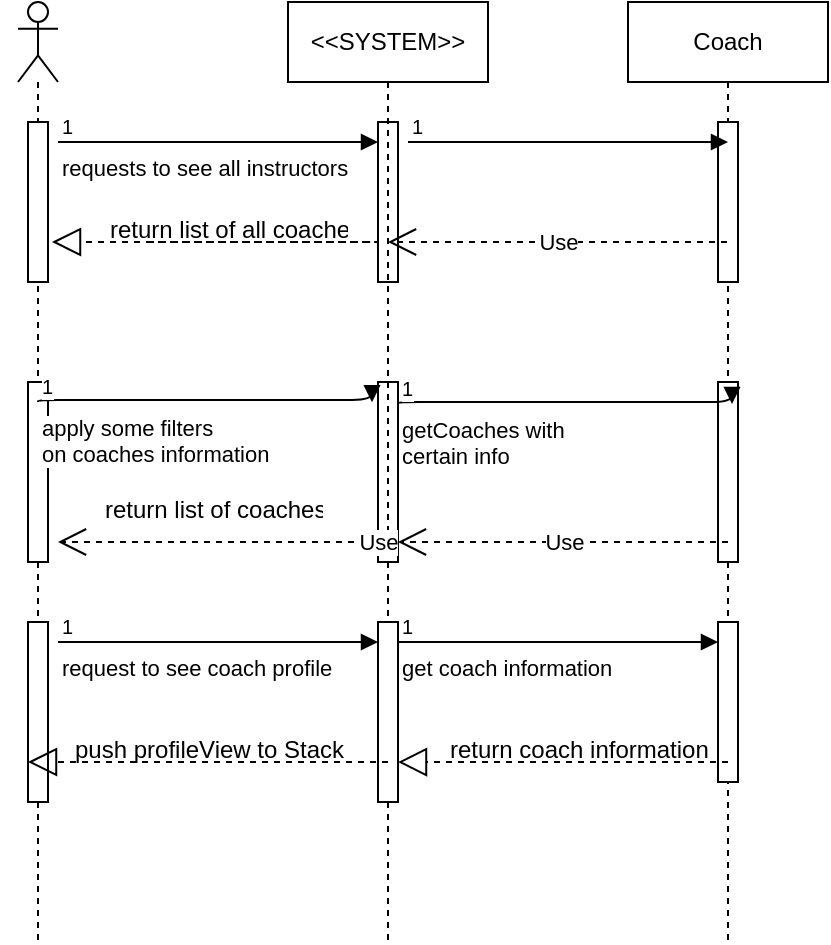 <mxfile version="12.3.8" type="github" pages="1">
  <diagram id="awjlPtBp8_mDKeiI9_V6" name="Page-1">
    <mxGraphModel dx="1408" dy="792" grid="1" gridSize="10" guides="1" tooltips="1" connect="1" arrows="1" fold="1" page="1" pageScale="1" pageWidth="850" pageHeight="1100" math="0" shadow="0">
      <root>
        <mxCell id="0"/>
        <mxCell id="1" parent="0"/>
        <mxCell id="8XlGdY5N6A-Fkyj69090-2" value="" style="shape=umlLifeline;participant=umlActor;perimeter=lifelinePerimeter;whiteSpace=wrap;html=1;container=1;collapsible=0;recursiveResize=0;verticalAlign=top;spacingTop=36;labelBackgroundColor=#ffffff;outlineConnect=0;" vertex="1" parent="1">
          <mxGeometry x="120" y="90" width="20" height="470" as="geometry"/>
        </mxCell>
        <mxCell id="8XlGdY5N6A-Fkyj69090-6" value="" style="html=1;points=[];perimeter=orthogonalPerimeter;" vertex="1" parent="8XlGdY5N6A-Fkyj69090-2">
          <mxGeometry x="5" y="60" width="10" height="80" as="geometry"/>
        </mxCell>
        <mxCell id="8XlGdY5N6A-Fkyj69090-37" value="" style="html=1;points=[];perimeter=orthogonalPerimeter;" vertex="1" parent="8XlGdY5N6A-Fkyj69090-2">
          <mxGeometry x="5" y="310" width="10" height="90" as="geometry"/>
        </mxCell>
        <mxCell id="8XlGdY5N6A-Fkyj69090-3" value="requests to see all instructors" style="endArrow=block;endFill=1;html=1;edgeStyle=orthogonalEdgeStyle;align=left;verticalAlign=top;" edge="1" parent="1">
          <mxGeometry x="-1" relative="1" as="geometry">
            <mxPoint x="140" y="160" as="sourcePoint"/>
            <mxPoint x="300" y="160" as="targetPoint"/>
          </mxGeometry>
        </mxCell>
        <mxCell id="8XlGdY5N6A-Fkyj69090-4" value="1" style="resizable=0;html=1;align=left;verticalAlign=bottom;labelBackgroundColor=#ffffff;fontSize=10;" connectable="0" vertex="1" parent="8XlGdY5N6A-Fkyj69090-3">
          <mxGeometry x="-1" relative="1" as="geometry"/>
        </mxCell>
        <mxCell id="8XlGdY5N6A-Fkyj69090-5" value="" style="html=1;points=[];perimeter=orthogonalPerimeter;" vertex="1" parent="1">
          <mxGeometry x="300" y="150" width="10" height="80" as="geometry"/>
        </mxCell>
        <mxCell id="8XlGdY5N6A-Fkyj69090-7" value="" style="html=1;points=[];perimeter=orthogonalPerimeter;" vertex="1" parent="1">
          <mxGeometry x="125" y="280" width="10" height="90" as="geometry"/>
        </mxCell>
        <mxCell id="8XlGdY5N6A-Fkyj69090-8" value="" style="html=1;points=[];perimeter=orthogonalPerimeter;" vertex="1" parent="1">
          <mxGeometry x="300" y="280" width="10" height="90" as="geometry"/>
        </mxCell>
        <mxCell id="8XlGdY5N6A-Fkyj69090-9" value="" style="endArrow=block;dashed=1;endFill=0;endSize=12;html=1;entryX=1.2;entryY=0.75;entryDx=0;entryDy=0;entryPerimeter=0;" edge="1" parent="1" target="8XlGdY5N6A-Fkyj69090-6">
          <mxGeometry width="160" relative="1" as="geometry">
            <mxPoint x="185" y="210" as="sourcePoint"/>
            <mxPoint x="95" y="210" as="targetPoint"/>
            <Array as="points">
              <mxPoint x="305" y="210"/>
              <mxPoint x="225" y="210"/>
            </Array>
          </mxGeometry>
        </mxCell>
        <mxCell id="8XlGdY5N6A-Fkyj69090-10" value="return list of all coaches" style="text;strokeColor=none;fillColor=none;align=left;verticalAlign=top;spacingLeft=4;spacingRight=4;overflow=hidden;rotatable=0;points=[[0,0.5],[1,0.5]];portConstraint=eastwest;" vertex="1" parent="1">
          <mxGeometry x="160" y="190" width="130" height="26" as="geometry"/>
        </mxCell>
        <mxCell id="8XlGdY5N6A-Fkyj69090-11" value="apply some filters &lt;br&gt;on coaches information&amp;nbsp;" style="endArrow=block;endFill=1;html=1;edgeStyle=orthogonalEdgeStyle;align=left;verticalAlign=top;entryX=-0.3;entryY=0.113;entryDx=0;entryDy=0;entryPerimeter=0;" edge="1" parent="1" target="8XlGdY5N6A-Fkyj69090-8">
          <mxGeometry x="-1" relative="1" as="geometry">
            <mxPoint x="130" y="290" as="sourcePoint"/>
            <mxPoint x="290" y="290" as="targetPoint"/>
            <Array as="points">
              <mxPoint x="130" y="289"/>
            </Array>
          </mxGeometry>
        </mxCell>
        <mxCell id="8XlGdY5N6A-Fkyj69090-12" value="1" style="resizable=0;html=1;align=left;verticalAlign=bottom;labelBackgroundColor=#ffffff;fontSize=10;" connectable="0" vertex="1" parent="8XlGdY5N6A-Fkyj69090-11">
          <mxGeometry x="-1" relative="1" as="geometry"/>
        </mxCell>
        <mxCell id="8XlGdY5N6A-Fkyj69090-13" value="&amp;lt;&amp;lt;SYSTEM&amp;gt;&amp;gt;" style="shape=umlLifeline;perimeter=lifelinePerimeter;whiteSpace=wrap;html=1;container=1;collapsible=0;recursiveResize=0;outlineConnect=0;" vertex="1" parent="1">
          <mxGeometry x="255" y="90" width="100" height="470" as="geometry"/>
        </mxCell>
        <mxCell id="8XlGdY5N6A-Fkyj69090-36" value="" style="html=1;points=[];perimeter=orthogonalPerimeter;" vertex="1" parent="8XlGdY5N6A-Fkyj69090-13">
          <mxGeometry x="45" y="310" width="10" height="90" as="geometry"/>
        </mxCell>
        <mxCell id="8XlGdY5N6A-Fkyj69090-42" value="get coach information" style="endArrow=block;endFill=1;html=1;edgeStyle=orthogonalEdgeStyle;align=left;verticalAlign=top;" edge="1" parent="8XlGdY5N6A-Fkyj69090-13">
          <mxGeometry x="-1" relative="1" as="geometry">
            <mxPoint x="55" y="320" as="sourcePoint"/>
            <mxPoint x="215" y="320" as="targetPoint"/>
          </mxGeometry>
        </mxCell>
        <mxCell id="8XlGdY5N6A-Fkyj69090-43" value="1" style="resizable=0;html=1;align=left;verticalAlign=bottom;labelBackgroundColor=#ffffff;fontSize=10;" connectable="0" vertex="1" parent="8XlGdY5N6A-Fkyj69090-42">
          <mxGeometry x="-1" relative="1" as="geometry"/>
        </mxCell>
        <mxCell id="8XlGdY5N6A-Fkyj69090-14" value="Coach" style="shape=umlLifeline;perimeter=lifelinePerimeter;whiteSpace=wrap;html=1;container=1;collapsible=0;recursiveResize=0;outlineConnect=0;" vertex="1" parent="1">
          <mxGeometry x="425" y="90" width="100" height="470" as="geometry"/>
        </mxCell>
        <mxCell id="8XlGdY5N6A-Fkyj69090-26" value="" style="html=1;points=[];perimeter=orthogonalPerimeter;" vertex="1" parent="8XlGdY5N6A-Fkyj69090-14">
          <mxGeometry x="45" y="60" width="10" height="80" as="geometry"/>
        </mxCell>
        <mxCell id="8XlGdY5N6A-Fkyj69090-27" value="" style="html=1;points=[];perimeter=orthogonalPerimeter;" vertex="1" parent="8XlGdY5N6A-Fkyj69090-14">
          <mxGeometry x="45" y="190" width="10" height="90" as="geometry"/>
        </mxCell>
        <mxCell id="8XlGdY5N6A-Fkyj69090-44" value="" style="html=1;points=[];perimeter=orthogonalPerimeter;" vertex="1" parent="8XlGdY5N6A-Fkyj69090-14">
          <mxGeometry x="45" y="310" width="10" height="80" as="geometry"/>
        </mxCell>
        <mxCell id="8XlGdY5N6A-Fkyj69090-15" value="" style="endArrow=block;endFill=1;html=1;edgeStyle=orthogonalEdgeStyle;align=left;verticalAlign=top;" edge="1" parent="1">
          <mxGeometry x="-1" relative="1" as="geometry">
            <mxPoint x="315" y="160" as="sourcePoint"/>
            <mxPoint x="475" y="160" as="targetPoint"/>
          </mxGeometry>
        </mxCell>
        <mxCell id="8XlGdY5N6A-Fkyj69090-16" value="1" style="resizable=0;html=1;align=left;verticalAlign=bottom;labelBackgroundColor=#ffffff;fontSize=10;" connectable="0" vertex="1" parent="8XlGdY5N6A-Fkyj69090-15">
          <mxGeometry x="-1" relative="1" as="geometry"/>
        </mxCell>
        <mxCell id="8XlGdY5N6A-Fkyj69090-19" value="Use" style="endArrow=open;endSize=12;dashed=1;html=1;" edge="1" parent="1" source="8XlGdY5N6A-Fkyj69090-14">
          <mxGeometry width="160" relative="1" as="geometry">
            <mxPoint x="435" y="210" as="sourcePoint"/>
            <mxPoint x="305" y="210" as="targetPoint"/>
          </mxGeometry>
        </mxCell>
        <mxCell id="8XlGdY5N6A-Fkyj69090-22" value="getCoaches with &lt;br&gt;certain info" style="endArrow=block;endFill=1;html=1;edgeStyle=orthogonalEdgeStyle;align=left;verticalAlign=top;entryX=-0.3;entryY=0.113;entryDx=0;entryDy=0;entryPerimeter=0;" edge="1" parent="1">
          <mxGeometry x="-0.988" y="-1" relative="1" as="geometry">
            <mxPoint x="310" y="291" as="sourcePoint"/>
            <mxPoint x="477" y="291" as="targetPoint"/>
            <Array as="points">
              <mxPoint x="310" y="290"/>
            </Array>
            <mxPoint as="offset"/>
          </mxGeometry>
        </mxCell>
        <mxCell id="8XlGdY5N6A-Fkyj69090-23" value="1" style="resizable=0;html=1;align=left;verticalAlign=bottom;labelBackgroundColor=#ffffff;fontSize=10;" connectable="0" vertex="1" parent="8XlGdY5N6A-Fkyj69090-22">
          <mxGeometry x="-1" relative="1" as="geometry"/>
        </mxCell>
        <mxCell id="8XlGdY5N6A-Fkyj69090-24" value="Use" style="endArrow=open;endSize=12;dashed=1;html=1;" edge="1" parent="1">
          <mxGeometry width="160" relative="1" as="geometry">
            <mxPoint x="475" y="360" as="sourcePoint"/>
            <mxPoint x="310" y="360" as="targetPoint"/>
            <Array as="points">
              <mxPoint x="385" y="360"/>
            </Array>
          </mxGeometry>
        </mxCell>
        <mxCell id="8XlGdY5N6A-Fkyj69090-28" value="Use" style="endArrow=open;endSize=12;dashed=1;html=1;" edge="1" parent="1">
          <mxGeometry x="-1" width="160" relative="1" as="geometry">
            <mxPoint x="300" y="360" as="sourcePoint"/>
            <mxPoint x="140" y="360" as="targetPoint"/>
            <mxPoint as="offset"/>
          </mxGeometry>
        </mxCell>
        <mxCell id="8XlGdY5N6A-Fkyj69090-30" value="return list of coaches" style="text;strokeColor=none;fillColor=none;align=left;verticalAlign=top;spacingLeft=4;spacingRight=4;overflow=hidden;rotatable=0;points=[[0,0.5],[1,0.5]];portConstraint=eastwest;" vertex="1" parent="1">
          <mxGeometry x="157.5" y="330" width="120" height="26" as="geometry"/>
        </mxCell>
        <mxCell id="8XlGdY5N6A-Fkyj69090-34" value="request to see coach profile" style="endArrow=block;endFill=1;html=1;edgeStyle=orthogonalEdgeStyle;align=left;verticalAlign=top;" edge="1" parent="1">
          <mxGeometry x="-1" relative="1" as="geometry">
            <mxPoint x="140" y="410" as="sourcePoint"/>
            <mxPoint x="300" y="410" as="targetPoint"/>
          </mxGeometry>
        </mxCell>
        <mxCell id="8XlGdY5N6A-Fkyj69090-35" value="1" style="resizable=0;html=1;align=left;verticalAlign=bottom;labelBackgroundColor=#ffffff;fontSize=10;" connectable="0" vertex="1" parent="8XlGdY5N6A-Fkyj69090-34">
          <mxGeometry x="-1" relative="1" as="geometry"/>
        </mxCell>
        <mxCell id="8XlGdY5N6A-Fkyj69090-46" value="" style="endArrow=block;dashed=1;endFill=0;endSize=12;html=1;entryX=1;entryY=0.778;entryDx=0;entryDy=0;entryPerimeter=0;" edge="1" parent="1" target="8XlGdY5N6A-Fkyj69090-36">
          <mxGeometry width="160" relative="1" as="geometry">
            <mxPoint x="475" y="470" as="sourcePoint"/>
            <mxPoint x="325" y="470" as="targetPoint"/>
          </mxGeometry>
        </mxCell>
        <mxCell id="8XlGdY5N6A-Fkyj69090-47" value="return coach information" style="text;strokeColor=none;fillColor=none;align=left;verticalAlign=top;spacingLeft=4;spacingRight=4;overflow=hidden;rotatable=0;points=[[0,0.5],[1,0.5]];portConstraint=eastwest;" vertex="1" parent="1">
          <mxGeometry x="330" y="450" width="145" height="26" as="geometry"/>
        </mxCell>
        <mxCell id="8XlGdY5N6A-Fkyj69090-48" value="" style="endArrow=block;dashed=1;endFill=0;endSize=12;html=1;" edge="1" parent="1">
          <mxGeometry width="160" relative="1" as="geometry">
            <mxPoint x="305" y="470" as="sourcePoint"/>
            <mxPoint x="125" y="470" as="targetPoint"/>
          </mxGeometry>
        </mxCell>
        <mxCell id="8XlGdY5N6A-Fkyj69090-49" value="push profileView to Stack" style="text;strokeColor=none;fillColor=none;align=left;verticalAlign=top;spacingLeft=4;spacingRight=4;overflow=hidden;rotatable=0;points=[[0,0.5],[1,0.5]];portConstraint=eastwest;" vertex="1" parent="1">
          <mxGeometry x="142.5" y="450" width="150" height="26" as="geometry"/>
        </mxCell>
      </root>
    </mxGraphModel>
  </diagram>
</mxfile>

